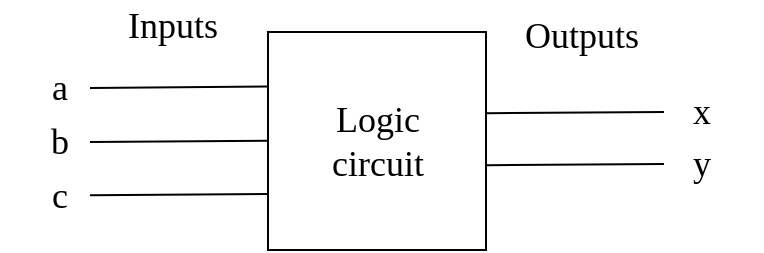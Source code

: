 <mxfile version="23.0.2" type="device">
  <diagram name="Page-1" id="dr9L2S6FgHp72UqZz3NM">
    <mxGraphModel dx="640" dy="412" grid="0" gridSize="10" guides="1" tooltips="1" connect="1" arrows="1" fold="1" page="1" pageScale="1" pageWidth="850" pageHeight="1100" math="0" shadow="0">
      <root>
        <mxCell id="0" />
        <mxCell id="1" parent="0" />
        <mxCell id="gFYFz_WKTax_zrVEPNrN-1" value="" style="whiteSpace=wrap;html=1;aspect=fixed;" vertex="1" parent="1">
          <mxGeometry x="355" y="220" width="109" height="109" as="geometry" />
        </mxCell>
        <mxCell id="gFYFz_WKTax_zrVEPNrN-2" value="" style="endArrow=none;html=1;rounded=0;" edge="1" parent="1">
          <mxGeometry width="50" height="50" relative="1" as="geometry">
            <mxPoint x="266" y="275" as="sourcePoint" />
            <mxPoint x="355" y="274.36" as="targetPoint" />
          </mxGeometry>
        </mxCell>
        <mxCell id="gFYFz_WKTax_zrVEPNrN-3" value="" style="endArrow=none;html=1;rounded=0;entryX=0;entryY=0.25;entryDx=0;entryDy=0;" edge="1" parent="1" target="gFYFz_WKTax_zrVEPNrN-1">
          <mxGeometry width="50" height="50" relative="1" as="geometry">
            <mxPoint x="266" y="248" as="sourcePoint" />
            <mxPoint x="331" y="239" as="targetPoint" />
          </mxGeometry>
        </mxCell>
        <mxCell id="gFYFz_WKTax_zrVEPNrN-6" value="" style="endArrow=none;html=1;rounded=0;" edge="1" parent="1">
          <mxGeometry width="50" height="50" relative="1" as="geometry">
            <mxPoint x="266" y="301.64" as="sourcePoint" />
            <mxPoint x="355" y="301" as="targetPoint" />
          </mxGeometry>
        </mxCell>
        <mxCell id="gFYFz_WKTax_zrVEPNrN-8" value="" style="endArrow=none;html=1;rounded=0;" edge="1" parent="1">
          <mxGeometry width="50" height="50" relative="1" as="geometry">
            <mxPoint x="464" y="260.64" as="sourcePoint" />
            <mxPoint x="553" y="260" as="targetPoint" />
          </mxGeometry>
        </mxCell>
        <mxCell id="gFYFz_WKTax_zrVEPNrN-9" value="" style="endArrow=none;html=1;rounded=0;" edge="1" parent="1">
          <mxGeometry width="50" height="50" relative="1" as="geometry">
            <mxPoint x="464" y="286.64" as="sourcePoint" />
            <mxPoint x="553" y="286" as="targetPoint" />
          </mxGeometry>
        </mxCell>
        <mxCell id="gFYFz_WKTax_zrVEPNrN-10" value="&lt;font style=&quot;font-size: 18px;&quot; face=&quot;Comic Sans MS&quot;&gt;Inputs&lt;/font&gt;" style="text;html=1;strokeColor=none;fillColor=none;align=center;verticalAlign=middle;whiteSpace=wrap;rounded=0;" vertex="1" parent="1">
          <mxGeometry x="281" y="204" width="53" height="25" as="geometry" />
        </mxCell>
        <mxCell id="gFYFz_WKTax_zrVEPNrN-11" value="&lt;font face=&quot;Comic Sans MS&quot; style=&quot;font-size: 18px;&quot;&gt;a&lt;/font&gt;" style="text;html=1;strokeColor=none;fillColor=none;align=center;verticalAlign=middle;whiteSpace=wrap;rounded=0;" vertex="1" parent="1">
          <mxGeometry x="221" y="233" width="60" height="30" as="geometry" />
        </mxCell>
        <mxCell id="gFYFz_WKTax_zrVEPNrN-12" value="&lt;font face=&quot;Comic Sans MS&quot; style=&quot;font-size: 18px;&quot;&gt;b&lt;/font&gt;" style="text;html=1;strokeColor=none;fillColor=none;align=center;verticalAlign=middle;whiteSpace=wrap;rounded=0;" vertex="1" parent="1">
          <mxGeometry x="221" y="259.5" width="60" height="30" as="geometry" />
        </mxCell>
        <mxCell id="gFYFz_WKTax_zrVEPNrN-13" value="&lt;font style=&quot;font-size: 18px;&quot; face=&quot;Comic Sans MS&quot;&gt;c&lt;/font&gt;" style="text;html=1;strokeColor=none;fillColor=none;align=center;verticalAlign=middle;whiteSpace=wrap;rounded=0;" vertex="1" parent="1">
          <mxGeometry x="221" y="287" width="60" height="30" as="geometry" />
        </mxCell>
        <mxCell id="gFYFz_WKTax_zrVEPNrN-14" value="&lt;font style=&quot;font-size: 18px;&quot; face=&quot;Comic Sans MS&quot;&gt;x&lt;/font&gt;" style="text;html=1;strokeColor=none;fillColor=none;align=center;verticalAlign=middle;whiteSpace=wrap;rounded=0;" vertex="1" parent="1">
          <mxGeometry x="542" y="245" width="60" height="30" as="geometry" />
        </mxCell>
        <mxCell id="gFYFz_WKTax_zrVEPNrN-15" value="&lt;font style=&quot;font-size: 18px;&quot; face=&quot;Comic Sans MS&quot;&gt;y&lt;/font&gt;" style="text;html=1;strokeColor=none;fillColor=none;align=center;verticalAlign=middle;whiteSpace=wrap;rounded=0;" vertex="1" parent="1">
          <mxGeometry x="542" y="271" width="60" height="30" as="geometry" />
        </mxCell>
        <mxCell id="gFYFz_WKTax_zrVEPNrN-16" value="&lt;font face=&quot;Comic Sans MS&quot; style=&quot;font-size: 18px;&quot;&gt;Logic&lt;br&gt;circuit&lt;/font&gt;" style="text;html=1;strokeColor=none;fillColor=none;align=center;verticalAlign=middle;whiteSpace=wrap;rounded=0;" vertex="1" parent="1">
          <mxGeometry x="379.5" y="259.5" width="60" height="30" as="geometry" />
        </mxCell>
        <mxCell id="gFYFz_WKTax_zrVEPNrN-18" value="&lt;font style=&quot;font-size: 18px;&quot; face=&quot;Comic Sans MS&quot;&gt;Outputs&lt;/font&gt;" style="text;html=1;strokeColor=none;fillColor=none;align=center;verticalAlign=middle;whiteSpace=wrap;rounded=0;" vertex="1" parent="1">
          <mxGeometry x="482" y="207" width="60" height="30" as="geometry" />
        </mxCell>
      </root>
    </mxGraphModel>
  </diagram>
</mxfile>
